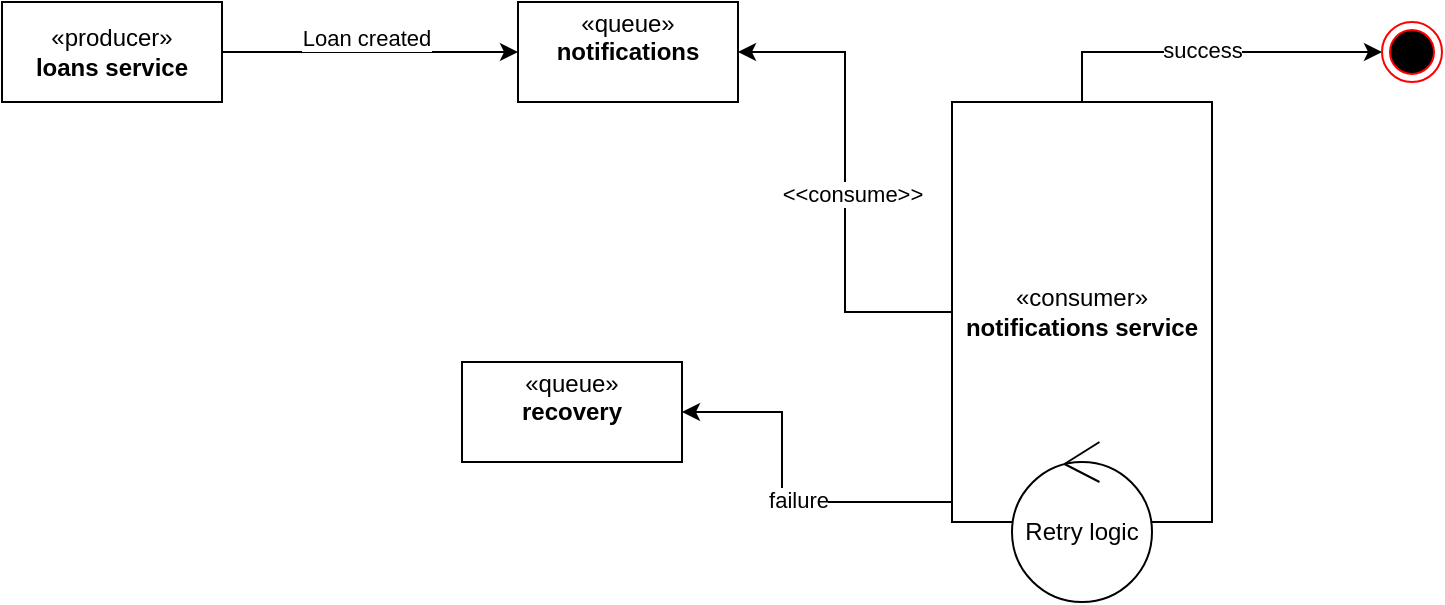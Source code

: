 <mxfile version="22.1.5" type="github">
  <diagram name="Page-1" id="5f0bae14-7c28-e335-631c-24af17079c00">
    <mxGraphModel dx="734" dy="472" grid="1" gridSize="10" guides="1" tooltips="1" connect="1" arrows="1" fold="1" page="1" pageScale="1" pageWidth="1100" pageHeight="850" background="none" math="0" shadow="0">
      <root>
        <mxCell id="0" />
        <mxCell id="1" parent="0" />
        <mxCell id="TXd3JGgsLjjh1zMueGm6-4" style="edgeStyle=orthogonalEdgeStyle;rounded=0;orthogonalLoop=1;jettySize=auto;html=1;" edge="1" parent="1" source="TXd3JGgsLjjh1zMueGm6-1" target="TXd3JGgsLjjh1zMueGm6-3">
          <mxGeometry relative="1" as="geometry" />
        </mxCell>
        <mxCell id="TXd3JGgsLjjh1zMueGm6-6" value="Loan created" style="edgeLabel;html=1;align=center;verticalAlign=middle;resizable=0;points=[];" vertex="1" connectable="0" parent="TXd3JGgsLjjh1zMueGm6-4">
          <mxGeometry x="-0.311" y="7" relative="1" as="geometry">
            <mxPoint x="21" as="offset" />
          </mxGeometry>
        </mxCell>
        <mxCell id="TXd3JGgsLjjh1zMueGm6-1" value="«producer»&lt;br&gt;&lt;b&gt;loans service&lt;/b&gt;" style="html=1;whiteSpace=wrap;" vertex="1" parent="1">
          <mxGeometry x="20" y="100" width="110" height="50" as="geometry" />
        </mxCell>
        <mxCell id="TXd3JGgsLjjh1zMueGm6-5" style="edgeStyle=orthogonalEdgeStyle;rounded=0;orthogonalLoop=1;jettySize=auto;html=1;exitX=0;exitY=0.5;exitDx=0;exitDy=0;" edge="1" parent="1" source="TXd3JGgsLjjh1zMueGm6-2" target="TXd3JGgsLjjh1zMueGm6-3">
          <mxGeometry relative="1" as="geometry" />
        </mxCell>
        <mxCell id="TXd3JGgsLjjh1zMueGm6-7" value="&amp;lt;&amp;lt;consume&amp;gt;&amp;gt;" style="edgeLabel;html=1;align=center;verticalAlign=middle;resizable=0;points=[];" vertex="1" connectable="0" parent="TXd3JGgsLjjh1zMueGm6-5">
          <mxGeometry x="-0.051" y="-3" relative="1" as="geometry">
            <mxPoint as="offset" />
          </mxGeometry>
        </mxCell>
        <mxCell id="TXd3JGgsLjjh1zMueGm6-10" value="" style="edgeStyle=orthogonalEdgeStyle;rounded=0;orthogonalLoop=1;jettySize=auto;html=1;" edge="1" parent="1" source="TXd3JGgsLjjh1zMueGm6-2" target="TXd3JGgsLjjh1zMueGm6-9">
          <mxGeometry relative="1" as="geometry">
            <Array as="points">
              <mxPoint x="670" y="125" />
              <mxPoint x="670" y="125" />
            </Array>
          </mxGeometry>
        </mxCell>
        <mxCell id="TXd3JGgsLjjh1zMueGm6-11" value="success" style="edgeLabel;html=1;align=center;verticalAlign=middle;resizable=0;points=[];" vertex="1" connectable="0" parent="TXd3JGgsLjjh1zMueGm6-10">
          <mxGeometry x="-0.033" y="1" relative="1" as="geometry">
            <mxPoint as="offset" />
          </mxGeometry>
        </mxCell>
        <mxCell id="TXd3JGgsLjjh1zMueGm6-13" style="edgeStyle=orthogonalEdgeStyle;rounded=0;orthogonalLoop=1;jettySize=auto;html=1;" edge="1" parent="1" source="TXd3JGgsLjjh1zMueGm6-2" target="TXd3JGgsLjjh1zMueGm6-12">
          <mxGeometry relative="1" as="geometry" />
        </mxCell>
        <mxCell id="TXd3JGgsLjjh1zMueGm6-15" style="edgeStyle=orthogonalEdgeStyle;rounded=0;orthogonalLoop=1;jettySize=auto;html=1;entryX=1;entryY=0.5;entryDx=0;entryDy=0;" edge="1" parent="1" source="TXd3JGgsLjjh1zMueGm6-2" target="TXd3JGgsLjjh1zMueGm6-8">
          <mxGeometry relative="1" as="geometry">
            <Array as="points">
              <mxPoint x="575" y="350" />
              <mxPoint x="410" y="350" />
              <mxPoint x="410" y="305" />
            </Array>
          </mxGeometry>
        </mxCell>
        <mxCell id="TXd3JGgsLjjh1zMueGm6-16" value="failure" style="edgeLabel;html=1;align=center;verticalAlign=middle;resizable=0;points=[];" vertex="1" connectable="0" parent="TXd3JGgsLjjh1zMueGm6-15">
          <mxGeometry x="-0.139" y="-1" relative="1" as="geometry">
            <mxPoint as="offset" />
          </mxGeometry>
        </mxCell>
        <mxCell id="TXd3JGgsLjjh1zMueGm6-2" value="«consumer»&lt;br style=&quot;border-color: var(--border-color);&quot;&gt;&lt;b&gt;notifications service&lt;/b&gt;" style="html=1;whiteSpace=wrap;" vertex="1" parent="1">
          <mxGeometry x="495" y="150" width="130" height="210" as="geometry" />
        </mxCell>
        <mxCell id="TXd3JGgsLjjh1zMueGm6-3" value="«queue»&lt;br&gt;&lt;b&gt;notifications&lt;br&gt;&lt;br&gt;&lt;/b&gt;" style="html=1;whiteSpace=wrap;" vertex="1" parent="1">
          <mxGeometry x="278" y="100" width="110" height="50" as="geometry" />
        </mxCell>
        <mxCell id="TXd3JGgsLjjh1zMueGm6-8" value="«queue»&lt;br&gt;&lt;b&gt;recovery&lt;br&gt;&lt;br&gt;&lt;/b&gt;" style="html=1;whiteSpace=wrap;" vertex="1" parent="1">
          <mxGeometry x="250" y="280" width="110" height="50" as="geometry" />
        </mxCell>
        <mxCell id="TXd3JGgsLjjh1zMueGm6-9" value="" style="ellipse;html=1;shape=endState;fillColor=#000000;strokeColor=#ff0000;" vertex="1" parent="1">
          <mxGeometry x="710" y="110" width="30" height="30" as="geometry" />
        </mxCell>
        <mxCell id="TXd3JGgsLjjh1zMueGm6-12" value="Retry logic" style="ellipse;shape=umlControl;whiteSpace=wrap;html=1;" vertex="1" parent="1">
          <mxGeometry x="525" y="320" width="70" height="80" as="geometry" />
        </mxCell>
      </root>
    </mxGraphModel>
  </diagram>
</mxfile>
